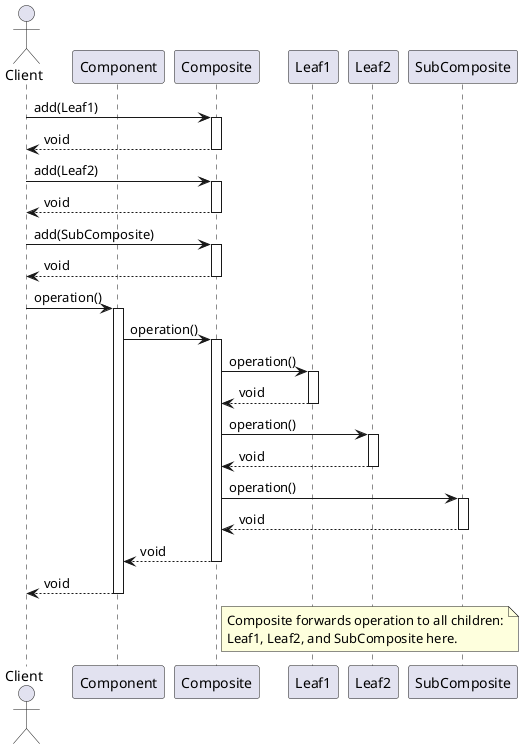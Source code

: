 @startuml CompositePatternSequenceDiagram

actor Client
participant "Component" as Component
participant "Composite" as Composite
participant "Leaf1" as Leaf1
participant "Leaf2" as Leaf2
participant "SubComposite" as SubComposite

Client -> Composite : add(Leaf1)
activate Composite
Composite --> Client : void
deactivate Composite

Client -> Composite : add(Leaf2)
activate Composite
Composite --> Client : void
deactivate Composite

Client -> Composite : add(SubComposite)
activate Composite
Composite --> Client : void
deactivate Composite

Client -> Component : operation()
activate Component

Component -> Composite : operation()
activate Composite
Composite -> Leaf1 : operation()
activate Leaf1
Leaf1 --> Composite : void
deactivate Leaf1

Composite -> Leaf2 : operation()
activate Leaf2
Leaf2 --> Composite : void
deactivate Leaf2

Composite -> SubComposite : operation()
activate SubComposite
SubComposite --> Composite : void
deactivate SubComposite

Composite --> Component : void
deactivate Composite

Component --> Client : void
deactivate Component

note right of Composite
  Composite forwards operation to all children:
  Leaf1, Leaf2, and SubComposite here.
end note

@enduml
